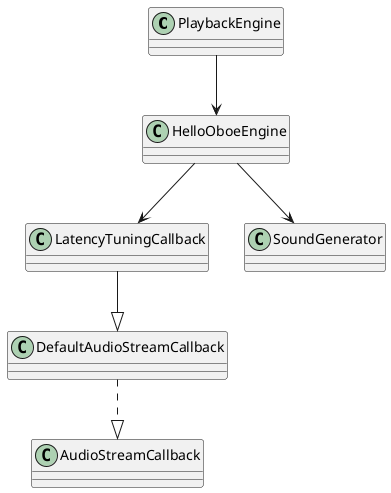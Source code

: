 @startuml oboe_samples_uml_

class PlaybackEngine {

}
PlaybackEngine --> HelloOboeEngine
class HelloOboeEngine {

}
HelloOboeEngine --> LatencyTuningCallback
class LatencyTuningCallback {

}
LatencyTuningCallback --|> DefaultAudioStreamCallback
'渲染来自IRenderableAudio的数据'
class DefaultAudioStreamCallback {

}
DefaultAudioStreamCallback ..|> AudioStreamCallback
'onAudioReady用于数据流动，onError*用于提示错误'
class AudioStreamCallback {

}
HelloOboeEngine --> SoundGenerator


@enduml